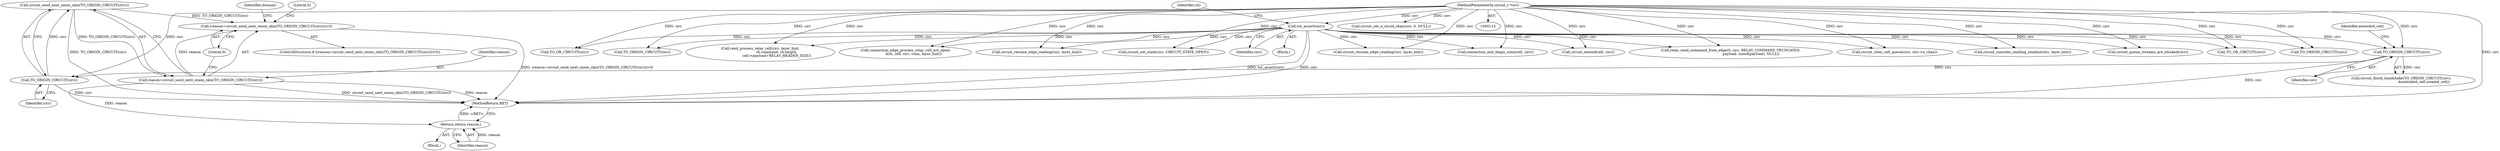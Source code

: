 digraph "0_tor_56a7c5bc15e0447203a491c1ee37de9939ad1dcd@API" {
"1000699" [label="(Call,circuit_send_next_onion_skin(TO_ORIGIN_CIRCUIT(circ)))"];
"1000700" [label="(Call,TO_ORIGIN_CIRCUIT(circ))"];
"1000682" [label="(Call,TO_ORIGIN_CIRCUIT(circ))"];
"1000139" [label="(Call,tor_assert(circ))"];
"1000116" [label="(MethodParameterIn,circuit_t *circ)"];
"1000696" [label="(Call,(reason=circuit_send_next_onion_skin(TO_ORIGIN_CIRCUIT(circ)))<0)"];
"1000697" [label="(Call,reason=circuit_send_next_onion_skin(TO_ORIGIN_CIRCUIT(circ)))"];
"1000707" [label="(Return,return reason;)"];
"1000699" [label="(Call,circuit_send_next_onion_skin(TO_ORIGIN_CIRCUIT(circ)))"];
"1000763" [label="(Call,circuit_clear_cell_queue(circ, circ->n_chan))"];
"1000695" [label="(ControlStructure,if ((reason=circuit_send_next_onion_skin(TO_ORIGIN_CIRCUIT(circ)))<0))"];
"1000702" [label="(Literal,0)"];
"1000686" [label="(Identifier,extended_cell)"];
"1000292" [label="(Call,TO_ORIGIN_CIRCUIT(circ))"];
"1000705" [label="(Identifier,domain)"];
"1000143" [label="(Identifier,rh)"];
"1000681" [label="(Call,circuit_finish_handshake(TO_ORIGIN_CIRCUIT(circ),\n                                         &extended_cell.created_cell))"];
"1000682" [label="(Call,TO_ORIGIN_CIRCUIT(circ))"];
"1000703" [label="(Block,)"];
"1001058" [label="(MethodReturn,RET)"];
"1000792" [label="(Call,relay_send_command_from_edge(0, circ, RELAY_COMMAND_TRUNCATED,\n                                     payload, sizeof(payload), NULL))"];
"1000393" [label="(Call,circuit_consider_sending_sendme(circ, layer_hint))"];
"1000942" [label="(Call,circuit_queue_streams_are_blocked(circ))"];
"1001004" [label="(Call,TO_OR_CIRCUIT(circ))"];
"1000332" [label="(Call,TO_OR_CIRCUIT(circ))"];
"1000340" [label="(Call,connection_exit_begin_conn(cell, circ))"];
"1000116" [label="(MethodParameterIn,circuit_t *circ)"];
"1000698" [label="(Identifier,reason)"];
"1000683" [label="(Identifier,circ)"];
"1000710" [label="(Literal,0)"];
"1000707" [label="(Return,return reason;)"];
"1000814" [label="(Call,TO_ORIGIN_CIRCUIT(circ))"];
"1000697" [label="(Call,reason=circuit_send_next_onion_skin(TO_ORIGIN_CIRCUIT(circ)))"];
"1000878" [label="(Call,circuit_resume_edge_reading(circ, layer_hint))"];
"1000913" [label="(Call,circuit_resume_edge_reading(circ, layer_hint))"];
"1000700" [label="(Call,TO_ORIGIN_CIRCUIT(circ))"];
"1000140" [label="(Identifier,circ)"];
"1000746" [label="(Call,circuit_set_state(circ, CIRCUIT_STATE_OPEN))"];
"1001033" [label="(Call,rend_process_relay_cell(circ, layer_hint,\n                              rh.command, rh.length,\n                              cell->payload+RELAY_HEADER_SIZE))"];
"1000139" [label="(Call,tor_assert(circ))"];
"1000119" [label="(Block,)"];
"1000701" [label="(Identifier,circ)"];
"1000776" [label="(Call,circuit_set_n_circid_chan(circ, 0, NULL))"];
"1000249" [label="(Call,connection_edge_process_relay_cell_not_open(\n               &rh, cell, circ, conn, layer_hint))"];
"1000708" [label="(Identifier,reason)"];
"1000631" [label="(Call,circuit_extend(cell, circ))"];
"1000696" [label="(Call,(reason=circuit_send_next_onion_skin(TO_ORIGIN_CIRCUIT(circ)))<0)"];
"1000699" -> "1000697"  [label="AST: "];
"1000699" -> "1000700"  [label="CFG: "];
"1000700" -> "1000699"  [label="AST: "];
"1000697" -> "1000699"  [label="CFG: "];
"1000699" -> "1001058"  [label="DDG: TO_ORIGIN_CIRCUIT(circ)"];
"1000699" -> "1000696"  [label="DDG: TO_ORIGIN_CIRCUIT(circ)"];
"1000699" -> "1000697"  [label="DDG: TO_ORIGIN_CIRCUIT(circ)"];
"1000700" -> "1000699"  [label="DDG: circ"];
"1000700" -> "1000701"  [label="CFG: "];
"1000701" -> "1000700"  [label="AST: "];
"1000700" -> "1001058"  [label="DDG: circ"];
"1000682" -> "1000700"  [label="DDG: circ"];
"1000116" -> "1000700"  [label="DDG: circ"];
"1000682" -> "1000681"  [label="AST: "];
"1000682" -> "1000683"  [label="CFG: "];
"1000683" -> "1000682"  [label="AST: "];
"1000686" -> "1000682"  [label="CFG: "];
"1000682" -> "1001058"  [label="DDG: circ"];
"1000682" -> "1000681"  [label="DDG: circ"];
"1000139" -> "1000682"  [label="DDG: circ"];
"1000116" -> "1000682"  [label="DDG: circ"];
"1000139" -> "1000119"  [label="AST: "];
"1000139" -> "1000140"  [label="CFG: "];
"1000140" -> "1000139"  [label="AST: "];
"1000143" -> "1000139"  [label="CFG: "];
"1000139" -> "1001058"  [label="DDG: tor_assert(circ)"];
"1000139" -> "1001058"  [label="DDG: circ"];
"1000116" -> "1000139"  [label="DDG: circ"];
"1000139" -> "1000249"  [label="DDG: circ"];
"1000139" -> "1000292"  [label="DDG: circ"];
"1000139" -> "1000332"  [label="DDG: circ"];
"1000139" -> "1000340"  [label="DDG: circ"];
"1000139" -> "1000393"  [label="DDG: circ"];
"1000139" -> "1000631"  [label="DDG: circ"];
"1000139" -> "1000746"  [label="DDG: circ"];
"1000139" -> "1000763"  [label="DDG: circ"];
"1000139" -> "1000792"  [label="DDG: circ"];
"1000139" -> "1000814"  [label="DDG: circ"];
"1000139" -> "1000878"  [label="DDG: circ"];
"1000139" -> "1000913"  [label="DDG: circ"];
"1000139" -> "1000942"  [label="DDG: circ"];
"1000139" -> "1001004"  [label="DDG: circ"];
"1000139" -> "1001033"  [label="DDG: circ"];
"1000116" -> "1000114"  [label="AST: "];
"1000116" -> "1001058"  [label="DDG: circ"];
"1000116" -> "1000249"  [label="DDG: circ"];
"1000116" -> "1000292"  [label="DDG: circ"];
"1000116" -> "1000332"  [label="DDG: circ"];
"1000116" -> "1000340"  [label="DDG: circ"];
"1000116" -> "1000393"  [label="DDG: circ"];
"1000116" -> "1000631"  [label="DDG: circ"];
"1000116" -> "1000746"  [label="DDG: circ"];
"1000116" -> "1000763"  [label="DDG: circ"];
"1000116" -> "1000776"  [label="DDG: circ"];
"1000116" -> "1000792"  [label="DDG: circ"];
"1000116" -> "1000814"  [label="DDG: circ"];
"1000116" -> "1000878"  [label="DDG: circ"];
"1000116" -> "1000913"  [label="DDG: circ"];
"1000116" -> "1000942"  [label="DDG: circ"];
"1000116" -> "1001004"  [label="DDG: circ"];
"1000116" -> "1001033"  [label="DDG: circ"];
"1000696" -> "1000695"  [label="AST: "];
"1000696" -> "1000702"  [label="CFG: "];
"1000697" -> "1000696"  [label="AST: "];
"1000702" -> "1000696"  [label="AST: "];
"1000705" -> "1000696"  [label="CFG: "];
"1000710" -> "1000696"  [label="CFG: "];
"1000696" -> "1001058"  [label="DDG: (reason=circuit_send_next_onion_skin(TO_ORIGIN_CIRCUIT(circ)))<0"];
"1000697" -> "1000696"  [label="DDG: reason"];
"1000698" -> "1000697"  [label="AST: "];
"1000702" -> "1000697"  [label="CFG: "];
"1000697" -> "1001058"  [label="DDG: circuit_send_next_onion_skin(TO_ORIGIN_CIRCUIT(circ))"];
"1000697" -> "1001058"  [label="DDG: reason"];
"1000697" -> "1000707"  [label="DDG: reason"];
"1000707" -> "1000703"  [label="AST: "];
"1000707" -> "1000708"  [label="CFG: "];
"1000708" -> "1000707"  [label="AST: "];
"1001058" -> "1000707"  [label="CFG: "];
"1000707" -> "1001058"  [label="DDG: <RET>"];
"1000708" -> "1000707"  [label="DDG: reason"];
}
